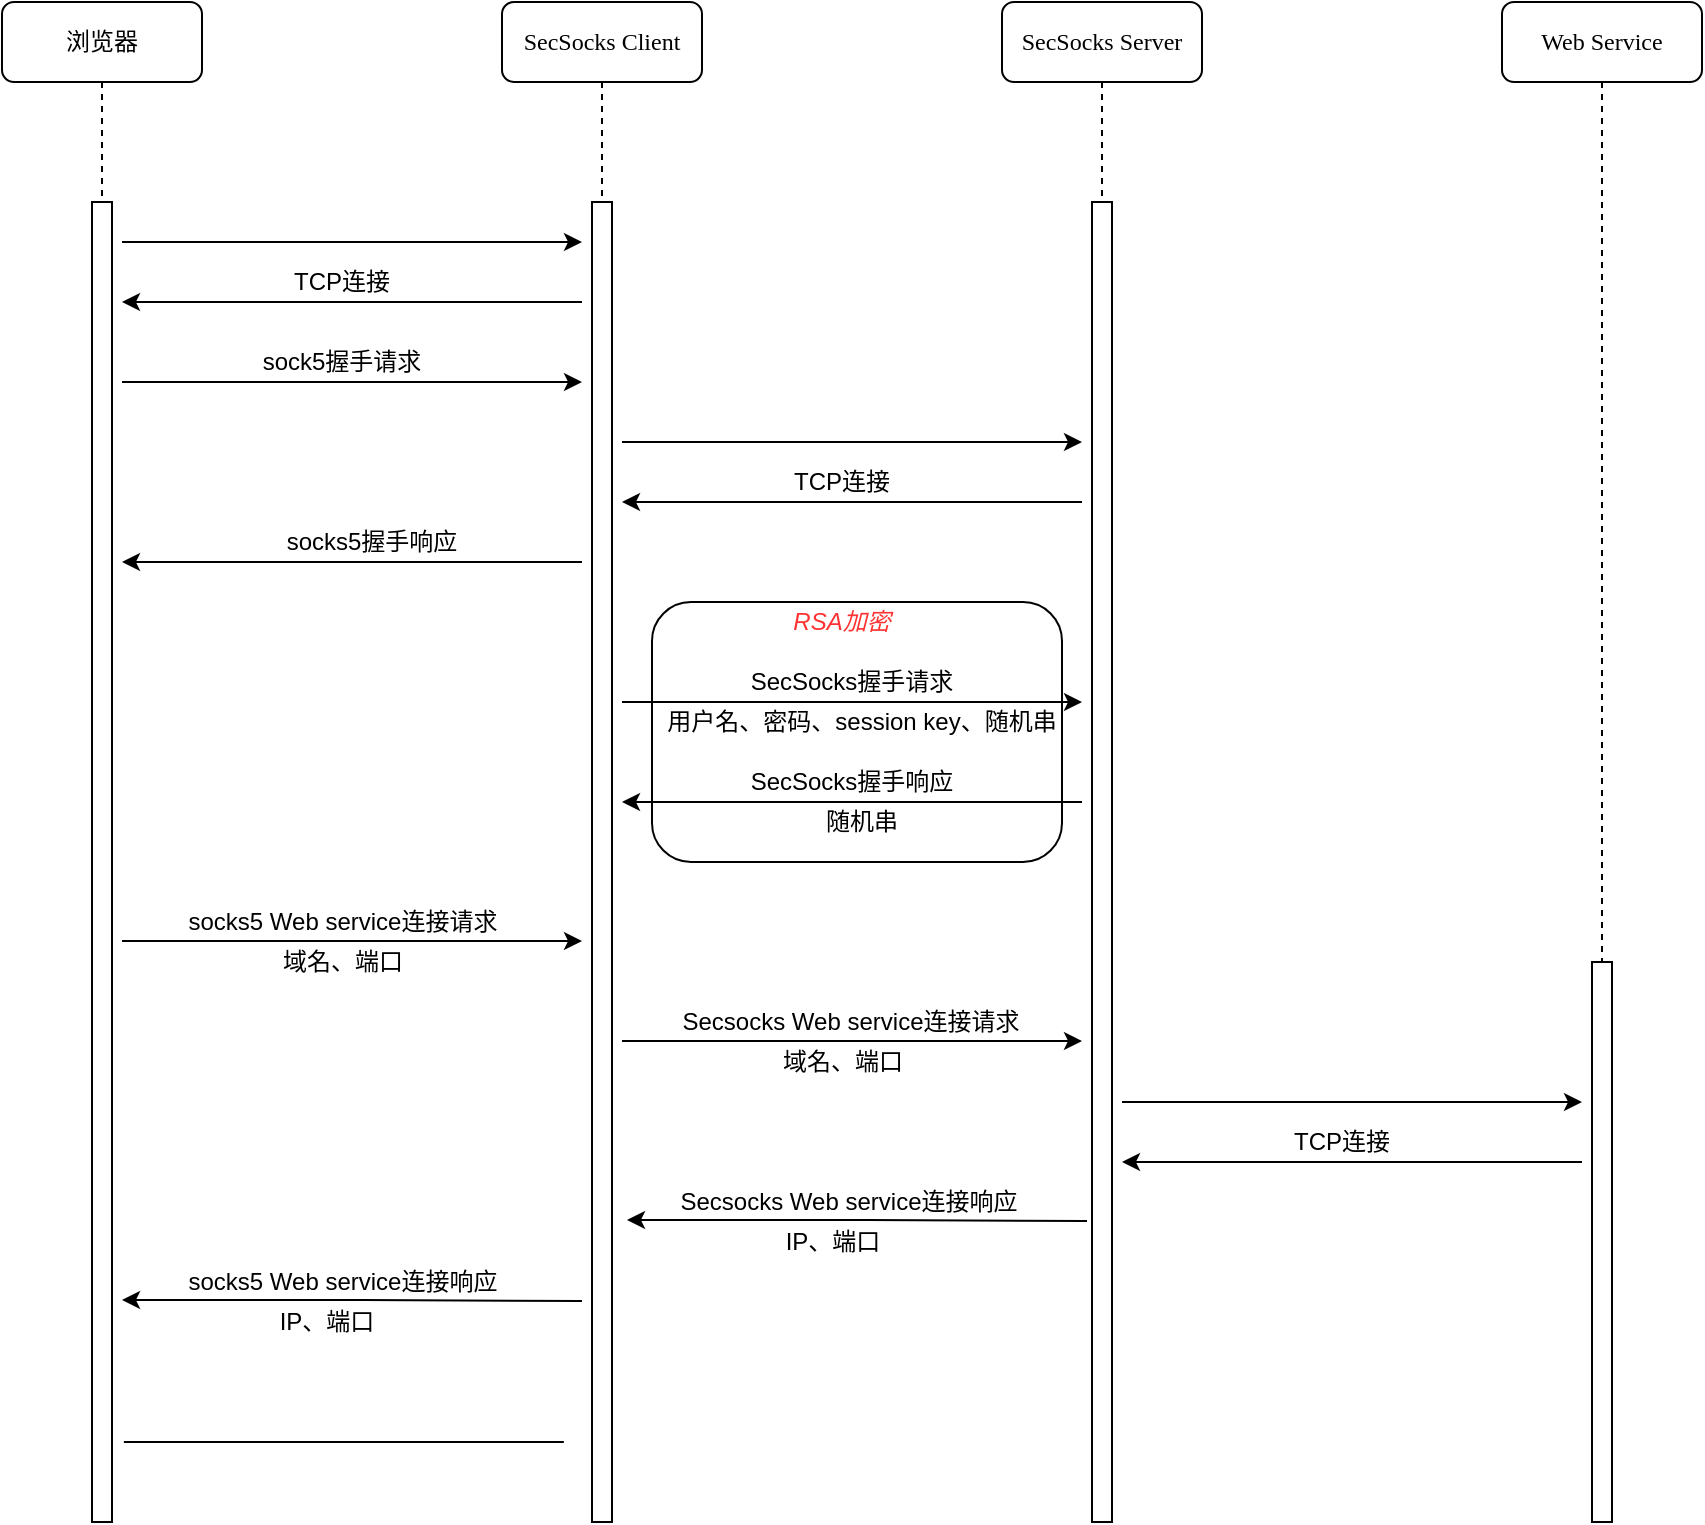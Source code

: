 <mxfile version="14.0.1" type="github">
  <diagram name="Page-1" id="13e1069c-82ec-6db2-03f1-153e76fe0fe0">
    <mxGraphModel dx="1038" dy="618" grid="1" gridSize="10" guides="1" tooltips="1" connect="1" arrows="1" fold="1" page="1" pageScale="1" pageWidth="1100" pageHeight="850" background="#ffffff" math="0" shadow="0">
      <root>
        <mxCell id="0" />
        <mxCell id="1" parent="0" />
        <mxCell id="7baba1c4bc27f4b0-2" value="SecSocks Client" style="shape=umlLifeline;perimeter=lifelinePerimeter;whiteSpace=wrap;html=1;container=1;collapsible=0;recursiveResize=0;outlineConnect=0;rounded=1;shadow=0;comic=0;labelBackgroundColor=none;strokeWidth=1;fontFamily=Verdana;fontSize=12;align=center;" parent="1" vertex="1">
          <mxGeometry x="350" y="80" width="100" height="760" as="geometry" />
        </mxCell>
        <mxCell id="7baba1c4bc27f4b0-10" value="" style="html=1;points=[];perimeter=orthogonalPerimeter;rounded=0;shadow=0;comic=0;labelBackgroundColor=none;strokeWidth=1;fontFamily=Verdana;fontSize=12;align=center;" parent="7baba1c4bc27f4b0-2" vertex="1">
          <mxGeometry x="45" y="100" width="10" height="660" as="geometry" />
        </mxCell>
        <mxCell id="7baba1c4bc27f4b0-3" value="SecSocks Server" style="shape=umlLifeline;perimeter=lifelinePerimeter;whiteSpace=wrap;html=1;container=1;collapsible=0;recursiveResize=0;outlineConnect=0;rounded=1;shadow=0;comic=0;labelBackgroundColor=none;strokeWidth=1;fontFamily=Verdana;fontSize=12;align=center;" parent="1" vertex="1">
          <mxGeometry x="600" y="80" width="100" height="760" as="geometry" />
        </mxCell>
        <mxCell id="7baba1c4bc27f4b0-13" value="" style="html=1;points=[];perimeter=orthogonalPerimeter;rounded=0;shadow=0;comic=0;labelBackgroundColor=none;strokeWidth=1;fontFamily=Verdana;fontSize=12;align=center;" parent="7baba1c4bc27f4b0-3" vertex="1">
          <mxGeometry x="45" y="100" width="10" height="660" as="geometry" />
        </mxCell>
        <mxCell id="7baba1c4bc27f4b0-4" value="Web Service" style="shape=umlLifeline;perimeter=lifelinePerimeter;whiteSpace=wrap;html=1;container=1;collapsible=0;recursiveResize=0;outlineConnect=0;rounded=1;shadow=0;comic=0;labelBackgroundColor=none;strokeWidth=1;fontFamily=Verdana;fontSize=12;align=center;" parent="1" vertex="1">
          <mxGeometry x="850" y="80" width="100" height="760" as="geometry" />
        </mxCell>
        <mxCell id="7baba1c4bc27f4b0-16" value="" style="html=1;points=[];perimeter=orthogonalPerimeter;rounded=0;shadow=0;comic=0;labelBackgroundColor=none;strokeWidth=1;fontFamily=Verdana;fontSize=12;align=center;" parent="7baba1c4bc27f4b0-4" vertex="1">
          <mxGeometry x="45" y="480" width="10" height="280" as="geometry" />
        </mxCell>
        <mxCell id="7baba1c4bc27f4b0-8" value="浏览器" style="shape=umlLifeline;perimeter=lifelinePerimeter;whiteSpace=wrap;html=1;container=1;collapsible=0;recursiveResize=0;outlineConnect=0;rounded=1;shadow=0;comic=0;labelBackgroundColor=none;strokeWidth=1;fontFamily=Verdana;fontSize=12;align=center;" parent="1" vertex="1">
          <mxGeometry x="100" y="80" width="100" height="760" as="geometry" />
        </mxCell>
        <mxCell id="7baba1c4bc27f4b0-9" value="" style="html=1;points=[];perimeter=orthogonalPerimeter;rounded=0;shadow=0;comic=0;labelBackgroundColor=none;strokeWidth=1;fontFamily=Verdana;fontSize=12;align=center;" parent="7baba1c4bc27f4b0-8" vertex="1">
          <mxGeometry x="45" y="100" width="10" height="660" as="geometry" />
        </mxCell>
        <mxCell id="I0JvnG1YaRjptPo3mcJc-5" value="" style="endArrow=classic;html=1;" edge="1" parent="1">
          <mxGeometry width="50" height="50" relative="1" as="geometry">
            <mxPoint x="410" y="300" as="sourcePoint" />
            <mxPoint x="640" y="300" as="targetPoint" />
            <Array as="points">
              <mxPoint x="520" y="300" />
            </Array>
          </mxGeometry>
        </mxCell>
        <mxCell id="I0JvnG1YaRjptPo3mcJc-7" value="" style="endArrow=classic;html=1;" edge="1" parent="1">
          <mxGeometry width="50" height="50" relative="1" as="geometry">
            <mxPoint x="640" y="330" as="sourcePoint" />
            <mxPoint x="410" y="330" as="targetPoint" />
            <Array as="points">
              <mxPoint x="510" y="330" />
            </Array>
          </mxGeometry>
        </mxCell>
        <mxCell id="I0JvnG1YaRjptPo3mcJc-9" value="TCP连接" style="text;html=1;strokeColor=none;fillColor=none;align=center;verticalAlign=middle;whiteSpace=wrap;rounded=0;" vertex="1" parent="1">
          <mxGeometry x="490" y="310" width="60" height="20" as="geometry" />
        </mxCell>
        <mxCell id="I0JvnG1YaRjptPo3mcJc-10" value="" style="endArrow=classic;html=1;" edge="1" parent="1">
          <mxGeometry width="50" height="50" relative="1" as="geometry">
            <mxPoint x="160" y="270" as="sourcePoint" />
            <mxPoint x="390" y="270" as="targetPoint" />
            <Array as="points">
              <mxPoint x="270" y="270" />
            </Array>
          </mxGeometry>
        </mxCell>
        <mxCell id="I0JvnG1YaRjptPo3mcJc-11" value="sock5握手请求" style="text;html=1;strokeColor=none;fillColor=none;align=center;verticalAlign=middle;whiteSpace=wrap;rounded=0;" vertex="1" parent="1">
          <mxGeometry x="225" y="250" width="90" height="20" as="geometry" />
        </mxCell>
        <mxCell id="I0JvnG1YaRjptPo3mcJc-13" value="" style="endArrow=classic;html=1;" edge="1" parent="1">
          <mxGeometry width="50" height="50" relative="1" as="geometry">
            <mxPoint x="160" y="200" as="sourcePoint" />
            <mxPoint x="390" y="200" as="targetPoint" />
            <Array as="points">
              <mxPoint x="270" y="200" />
            </Array>
          </mxGeometry>
        </mxCell>
        <mxCell id="I0JvnG1YaRjptPo3mcJc-14" value="" style="endArrow=classic;html=1;" edge="1" parent="1">
          <mxGeometry width="50" height="50" relative="1" as="geometry">
            <mxPoint x="390" y="230" as="sourcePoint" />
            <mxPoint x="160" y="230" as="targetPoint" />
            <Array as="points">
              <mxPoint x="260" y="230" />
            </Array>
          </mxGeometry>
        </mxCell>
        <mxCell id="I0JvnG1YaRjptPo3mcJc-15" value="TCP连接" style="text;html=1;strokeColor=none;fillColor=none;align=center;verticalAlign=middle;whiteSpace=wrap;rounded=0;" vertex="1" parent="1">
          <mxGeometry x="240" y="210" width="60" height="20" as="geometry" />
        </mxCell>
        <mxCell id="I0JvnG1YaRjptPo3mcJc-17" value="" style="endArrow=classic;html=1;" edge="1" parent="1">
          <mxGeometry width="50" height="50" relative="1" as="geometry">
            <mxPoint x="390" y="360" as="sourcePoint" />
            <mxPoint x="160" y="360" as="targetPoint" />
            <Array as="points">
              <mxPoint x="260" y="360" />
            </Array>
          </mxGeometry>
        </mxCell>
        <mxCell id="I0JvnG1YaRjptPo3mcJc-18" value="socks5握手响应" style="text;html=1;strokeColor=none;fillColor=none;align=center;verticalAlign=middle;whiteSpace=wrap;rounded=0;" vertex="1" parent="1">
          <mxGeometry x="240" y="340" width="90" height="20" as="geometry" />
        </mxCell>
        <mxCell id="I0JvnG1YaRjptPo3mcJc-19" value="" style="endArrow=classic;html=1;" edge="1" parent="1">
          <mxGeometry width="50" height="50" relative="1" as="geometry">
            <mxPoint x="410" y="430" as="sourcePoint" />
            <mxPoint x="640" y="430" as="targetPoint" />
            <Array as="points">
              <mxPoint x="520" y="430" />
            </Array>
          </mxGeometry>
        </mxCell>
        <mxCell id="I0JvnG1YaRjptPo3mcJc-20" value="" style="endArrow=classic;html=1;" edge="1" parent="1">
          <mxGeometry width="50" height="50" relative="1" as="geometry">
            <mxPoint x="640" y="480" as="sourcePoint" />
            <mxPoint x="410" y="480" as="targetPoint" />
            <Array as="points">
              <mxPoint x="510" y="480" />
            </Array>
          </mxGeometry>
        </mxCell>
        <mxCell id="I0JvnG1YaRjptPo3mcJc-21" value="用户名、密码、session key、随机串" style="text;html=1;strokeColor=none;fillColor=none;align=center;verticalAlign=middle;whiteSpace=wrap;rounded=0;" vertex="1" parent="1">
          <mxGeometry x="430" y="430" width="200" height="20" as="geometry" />
        </mxCell>
        <mxCell id="I0JvnG1YaRjptPo3mcJc-22" value="SecSocks握手请求" style="text;html=1;strokeColor=none;fillColor=none;align=center;verticalAlign=middle;whiteSpace=wrap;rounded=0;" vertex="1" parent="1">
          <mxGeometry x="470" y="410" width="110" height="20" as="geometry" />
        </mxCell>
        <mxCell id="I0JvnG1YaRjptPo3mcJc-23" value="随机串" style="text;html=1;strokeColor=none;fillColor=none;align=center;verticalAlign=middle;whiteSpace=wrap;rounded=0;" vertex="1" parent="1">
          <mxGeometry x="430" y="470" width="200" height="40" as="geometry" />
        </mxCell>
        <mxCell id="I0JvnG1YaRjptPo3mcJc-24" value="SecSocks握手响应" style="text;html=1;strokeColor=none;fillColor=none;align=center;verticalAlign=middle;whiteSpace=wrap;rounded=0;" vertex="1" parent="1">
          <mxGeometry x="470" y="460" width="110" height="20" as="geometry" />
        </mxCell>
        <mxCell id="I0JvnG1YaRjptPo3mcJc-25" value="" style="rounded=1;whiteSpace=wrap;html=1;fillColor=none;" vertex="1" parent="1">
          <mxGeometry x="425" y="380" width="205" height="130" as="geometry" />
        </mxCell>
        <mxCell id="I0JvnG1YaRjptPo3mcJc-27" value="RSA加密" style="text;html=1;strokeColor=none;fillColor=none;align=center;verticalAlign=middle;whiteSpace=wrap;rounded=0;fontStyle=2;fontColor=#FF3333;" vertex="1" parent="1">
          <mxGeometry x="490" y="380" width="60" height="20" as="geometry" />
        </mxCell>
        <mxCell id="I0JvnG1YaRjptPo3mcJc-28" value="" style="endArrow=classic;html=1;" edge="1" parent="1">
          <mxGeometry width="50" height="50" relative="1" as="geometry">
            <mxPoint x="160" y="549.5" as="sourcePoint" />
            <mxPoint x="390" y="549.5" as="targetPoint" />
            <Array as="points">
              <mxPoint x="270" y="549.5" />
            </Array>
          </mxGeometry>
        </mxCell>
        <mxCell id="I0JvnG1YaRjptPo3mcJc-29" value="socks5 Web service连接请求" style="text;html=1;strokeColor=none;fillColor=none;align=center;verticalAlign=middle;whiteSpace=wrap;rounded=0;" vertex="1" parent="1">
          <mxGeometry x="188.75" y="530" width="162.5" height="20" as="geometry" />
        </mxCell>
        <mxCell id="I0JvnG1YaRjptPo3mcJc-30" value="域名、端口" style="text;html=1;strokeColor=none;fillColor=none;align=center;verticalAlign=middle;whiteSpace=wrap;rounded=0;" vertex="1" parent="1">
          <mxGeometry x="207.5" y="550" width="125" height="20" as="geometry" />
        </mxCell>
        <mxCell id="I0JvnG1YaRjptPo3mcJc-37" value="" style="endArrow=classic;html=1;" edge="1" parent="1">
          <mxGeometry width="50" height="50" relative="1" as="geometry">
            <mxPoint x="410" y="599.5" as="sourcePoint" />
            <mxPoint x="640" y="599.5" as="targetPoint" />
            <Array as="points">
              <mxPoint x="520" y="599.5" />
            </Array>
          </mxGeometry>
        </mxCell>
        <mxCell id="I0JvnG1YaRjptPo3mcJc-38" value="Secsocks Web service连接请求" style="text;html=1;strokeColor=none;fillColor=none;align=center;verticalAlign=middle;whiteSpace=wrap;rounded=0;" vertex="1" parent="1">
          <mxGeometry x="438.75" y="580" width="171.25" height="20" as="geometry" />
        </mxCell>
        <mxCell id="I0JvnG1YaRjptPo3mcJc-39" value="域名、端口" style="text;html=1;strokeColor=none;fillColor=none;align=center;verticalAlign=middle;whiteSpace=wrap;rounded=0;" vertex="1" parent="1">
          <mxGeometry x="457.5" y="600" width="125" height="20" as="geometry" />
        </mxCell>
        <mxCell id="I0JvnG1YaRjptPo3mcJc-40" value="" style="endArrow=classic;html=1;" edge="1" parent="1">
          <mxGeometry width="50" height="50" relative="1" as="geometry">
            <mxPoint x="660" y="630" as="sourcePoint" />
            <mxPoint x="890" y="630" as="targetPoint" />
            <Array as="points">
              <mxPoint x="770" y="630" />
            </Array>
          </mxGeometry>
        </mxCell>
        <mxCell id="I0JvnG1YaRjptPo3mcJc-41" value="" style="endArrow=classic;html=1;" edge="1" parent="1">
          <mxGeometry width="50" height="50" relative="1" as="geometry">
            <mxPoint x="890" y="660" as="sourcePoint" />
            <mxPoint x="660" y="660" as="targetPoint" />
            <Array as="points">
              <mxPoint x="760" y="660" />
            </Array>
          </mxGeometry>
        </mxCell>
        <mxCell id="I0JvnG1YaRjptPo3mcJc-42" value="TCP连接" style="text;html=1;strokeColor=none;fillColor=none;align=center;verticalAlign=middle;whiteSpace=wrap;rounded=0;" vertex="1" parent="1">
          <mxGeometry x="740" y="640" width="60" height="20" as="geometry" />
        </mxCell>
        <mxCell id="I0JvnG1YaRjptPo3mcJc-43" value="" style="endArrow=classic;html=1;" edge="1" parent="1">
          <mxGeometry width="50" height="50" relative="1" as="geometry">
            <mxPoint x="642.5" y="689.5" as="sourcePoint" />
            <mxPoint x="412.5" y="689" as="targetPoint" />
            <Array as="points">
              <mxPoint x="522.5" y="689" />
            </Array>
          </mxGeometry>
        </mxCell>
        <mxCell id="I0JvnG1YaRjptPo3mcJc-44" value="Secsocks Web service连接响应" style="text;html=1;strokeColor=none;fillColor=none;align=center;verticalAlign=middle;whiteSpace=wrap;rounded=0;" vertex="1" parent="1">
          <mxGeometry x="436.88" y="670" width="173.12" height="20" as="geometry" />
        </mxCell>
        <mxCell id="I0JvnG1YaRjptPo3mcJc-45" value="IP、端口" style="text;html=1;strokeColor=none;fillColor=none;align=center;verticalAlign=middle;whiteSpace=wrap;rounded=0;" vertex="1" parent="1">
          <mxGeometry x="452.5" y="690" width="125" height="20" as="geometry" />
        </mxCell>
        <mxCell id="I0JvnG1YaRjptPo3mcJc-46" value="" style="endArrow=classic;html=1;" edge="1" parent="1">
          <mxGeometry width="50" height="50" relative="1" as="geometry">
            <mxPoint x="390" y="729.5" as="sourcePoint" />
            <mxPoint x="160" y="729" as="targetPoint" />
            <Array as="points">
              <mxPoint x="270" y="729" />
            </Array>
          </mxGeometry>
        </mxCell>
        <mxCell id="I0JvnG1YaRjptPo3mcJc-47" value="socks5 Web service连接响应" style="text;html=1;strokeColor=none;fillColor=none;align=center;verticalAlign=middle;whiteSpace=wrap;rounded=0;" vertex="1" parent="1">
          <mxGeometry x="184.38" y="710" width="173.12" height="20" as="geometry" />
        </mxCell>
        <mxCell id="I0JvnG1YaRjptPo3mcJc-48" value="IP、端口" style="text;html=1;strokeColor=none;fillColor=none;align=center;verticalAlign=middle;whiteSpace=wrap;rounded=0;" vertex="1" parent="1">
          <mxGeometry x="200" y="730" width="125" height="20" as="geometry" />
        </mxCell>
        <mxCell id="I0JvnG1YaRjptPo3mcJc-49" value="" style="endArrow=none;html=1;fontColor=#FF3333;" edge="1" parent="1">
          <mxGeometry width="50" height="50" relative="1" as="geometry">
            <mxPoint x="160.94" y="800" as="sourcePoint" />
            <mxPoint x="380.94" y="800" as="targetPoint" />
          </mxGeometry>
        </mxCell>
      </root>
    </mxGraphModel>
  </diagram>
</mxfile>
